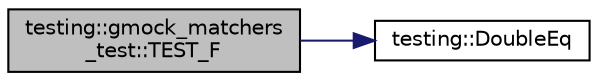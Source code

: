 digraph "testing::gmock_matchers_test::TEST_F"
{
  edge [fontname="Helvetica",fontsize="10",labelfontname="Helvetica",labelfontsize="10"];
  node [fontname="Helvetica",fontsize="10",shape=record];
  rankdir="LR";
  Node2171 [label="testing::gmock_matchers\l_test::TEST_F",height=0.2,width=0.4,color="black", fillcolor="grey75", style="filled", fontcolor="black"];
  Node2171 -> Node2172 [color="midnightblue",fontsize="10",style="solid",fontname="Helvetica"];
  Node2172 [label="testing::DoubleEq",height=0.2,width=0.4,color="black", fillcolor="white", style="filled",URL="$d0/d75/namespacetesting.html#a1f49f9d97f03bfa4db26888f03486a9f"];
}
